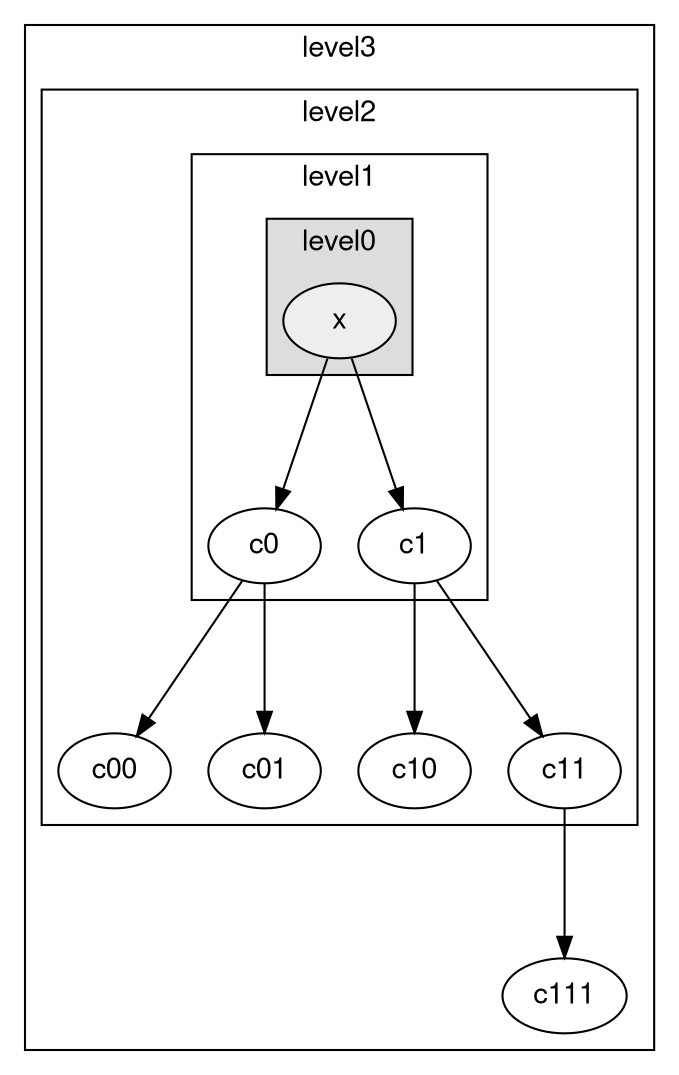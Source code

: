 digraph unix {
    graph [nodesep = 0.25; ranksep=1];
    fontname="Helvetica,Arial,sans-serif"
    node [fontname="Helvetica,Arial,sans-serif"]
    edge [fontname="Helvetica,Arial,sans-serif"]
    subgraph cluster_level3_2 {
        label = "level3";
        subgraph cluster_level2_3 {
            label = "level2";
            subgraph cluster_level1_4 {
                label = "level1";
                subgraph cluster_level0_5 {
                    label = "level0";
                    style = filled;
                    fillcolor = "#DDDDDD";
                    x_7 [
                    label="x"
                    style = filled;
                    fillcolor = "#EEEEEE";
                    ];
                    
                }
                c0_8 [
                label="c0"
                ];
                c1_9 [
                label="c1"
                ];
                
            }
            c00_10 [
            label="c00"
            ];
            c01_11 [
            label="c01"
            ];
            c10_12 [
            label="c10"
            ];
            c11_13 [
            label="c11"
            ];
            
        }
        c111_14 [
        label="c111"
        ];
        
    }
    "c11_13" -> "c111_14";
    "c0_8" -> "c00_10";
    "c0_8" -> "c01_11";
    "c1_9" -> "c10_12";
    "c1_9" -> "c11_13";
    "x_7" -> "c0_8";
    "x_7" -> "c1_9";
}
